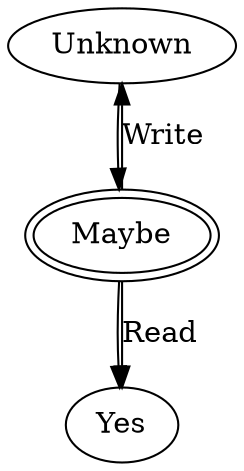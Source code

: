 #
# This file is distributed under the MIT License. See LICENSE.md for details.
#

# This analysis works both for registers and stack slots

digraph UsedArgumentsOfFunction {
  Unknown;
  Maybe [peripheries=2];
  Yes;

  # Lattice
  Unknown->Maybe;
  Maybe->Yes;

  # Transfer functions
  Maybe->Yes [label="Read"];
  Maybe->Unknown [label="Write"];
}
